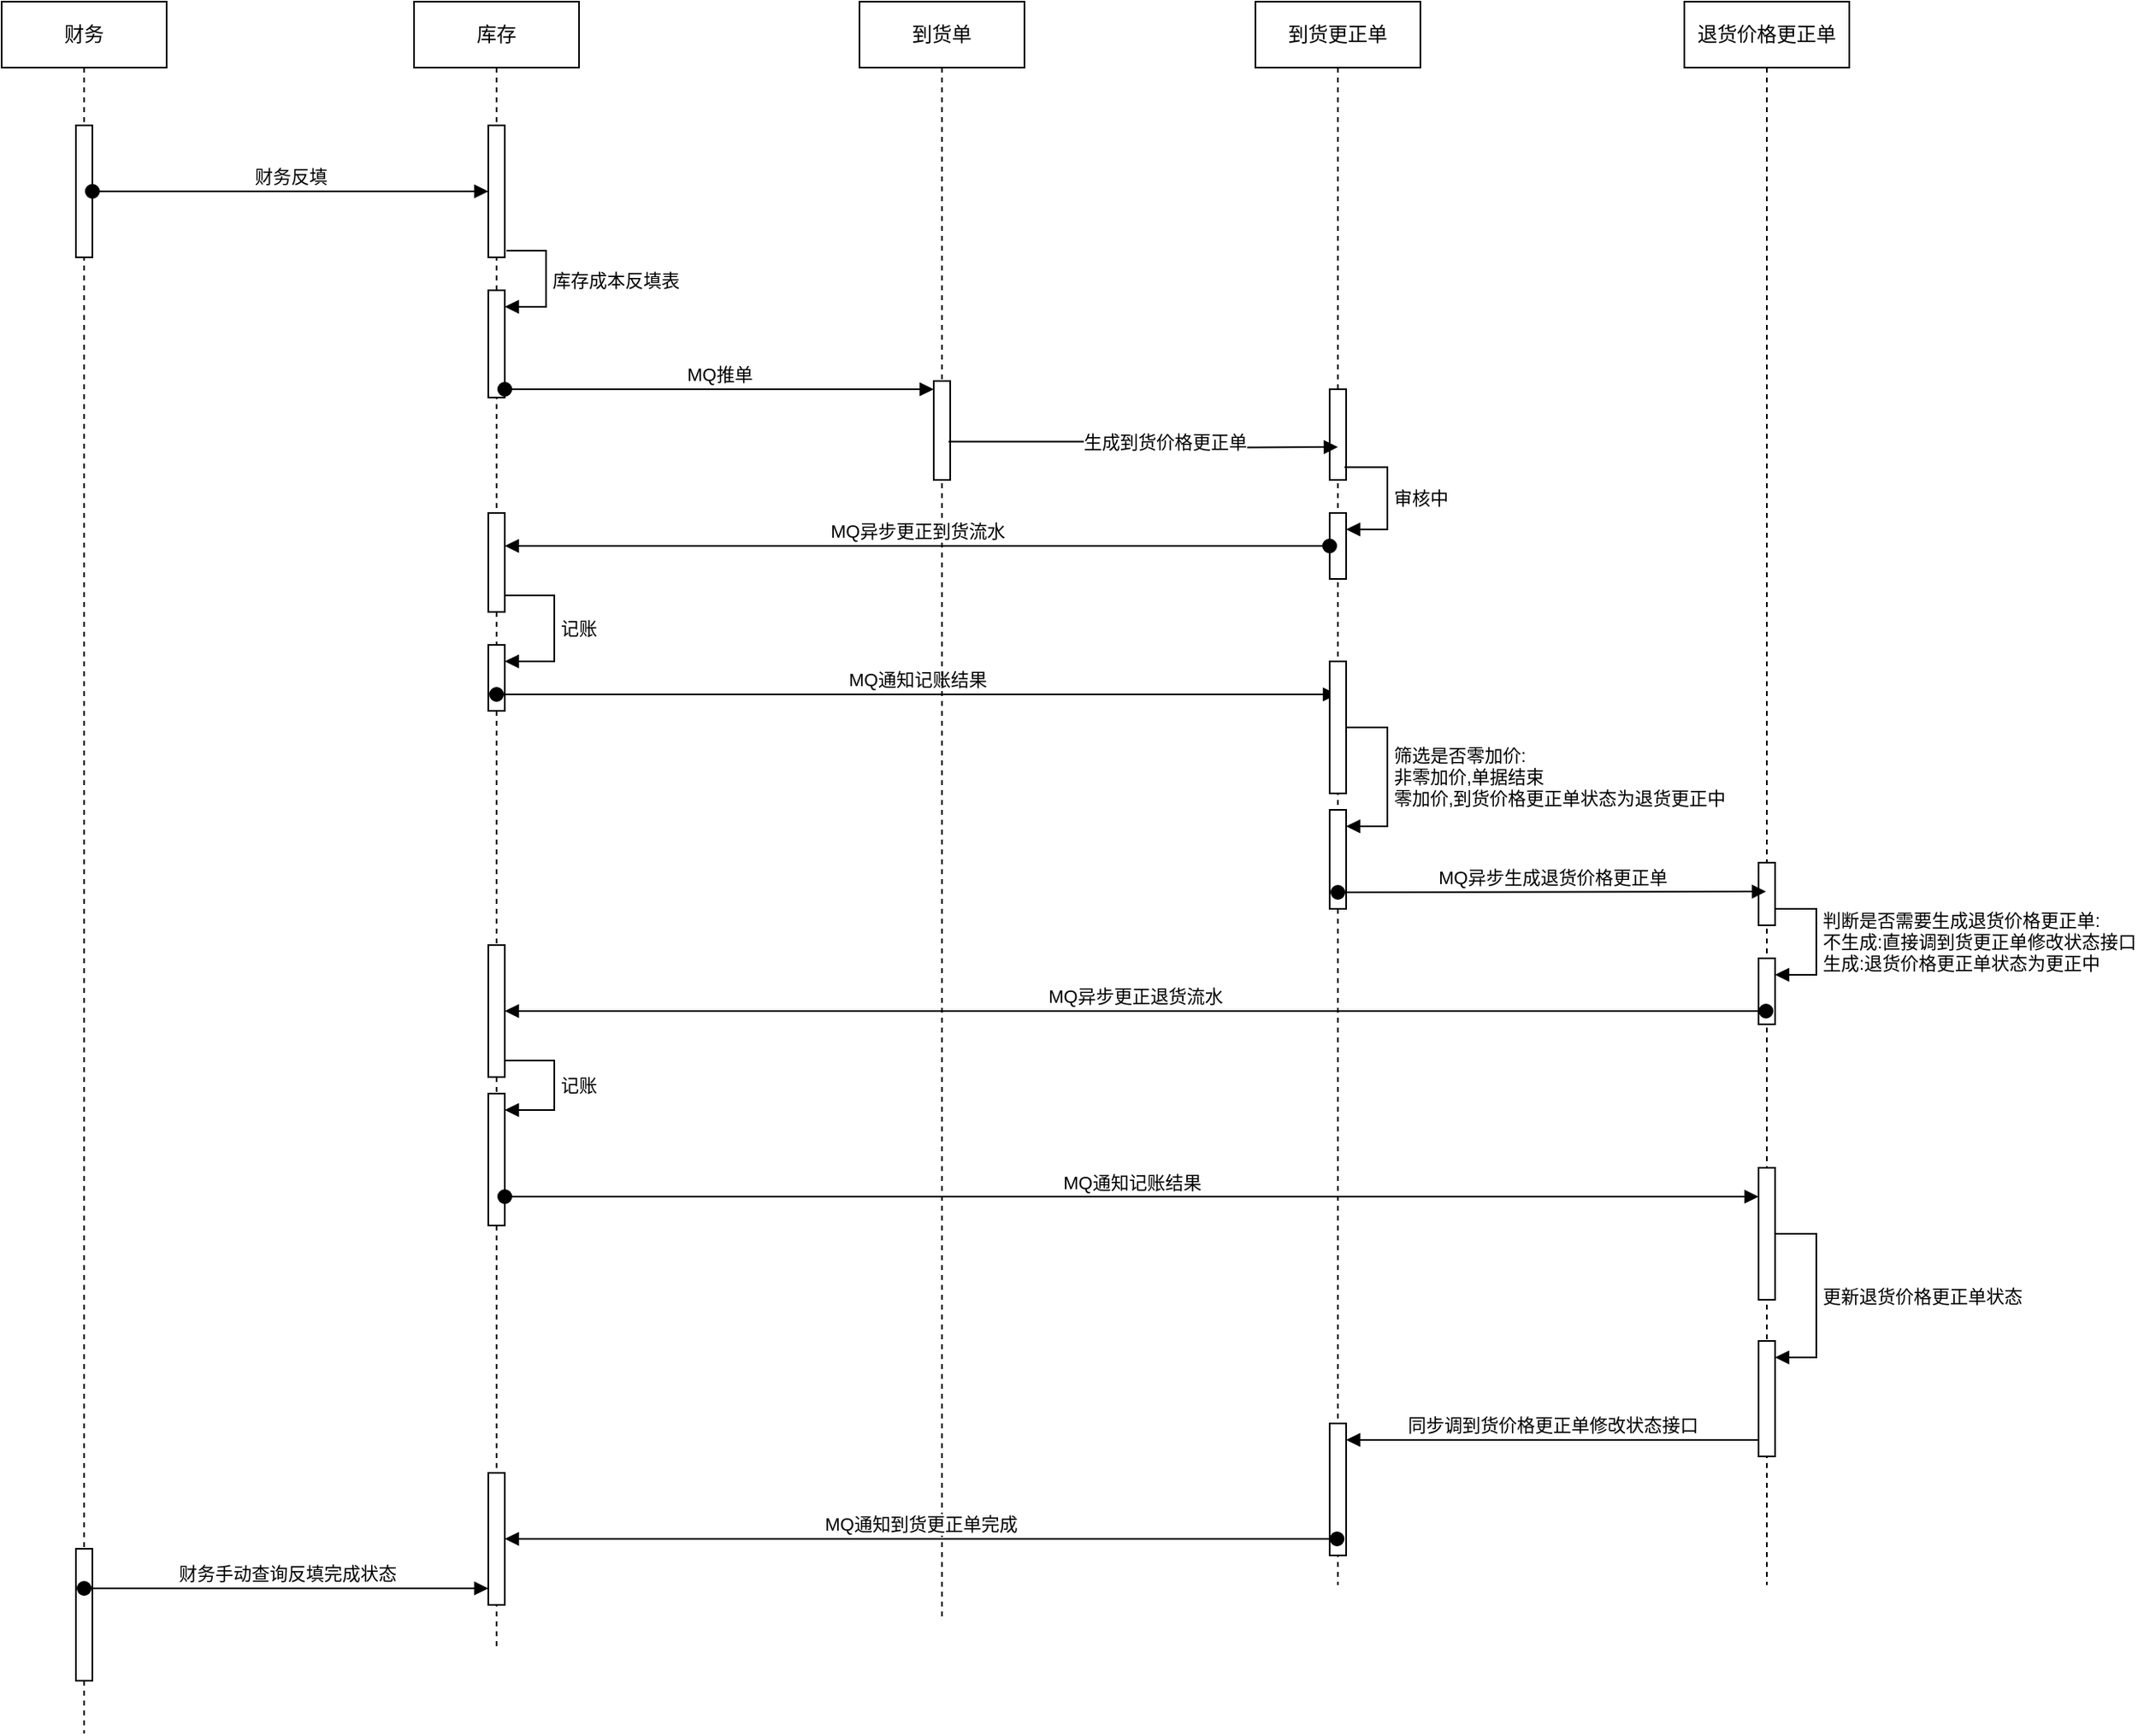 <mxfile version="21.1.4" type="github">
  <diagram id="prtHgNgQTEPvFCAcTncT" name="Page-1">
    <mxGraphModel dx="2501" dy="756" grid="1" gridSize="10" guides="1" tooltips="1" connect="1" arrows="1" fold="1" page="1" pageScale="1" pageWidth="827" pageHeight="1169" math="0" shadow="0">
      <root>
        <mxCell id="0" />
        <mxCell id="1" parent="0" />
        <mxCell id="2LRA-TsAU7x1MnGm1xn2-22" value="财务" style="shape=umlLifeline;perimeter=lifelinePerimeter;whiteSpace=wrap;html=1;container=1;collapsible=0;recursiveResize=0;outlineConnect=0;" parent="1" vertex="1">
          <mxGeometry x="-810" y="30" width="100" height="1050" as="geometry" />
        </mxCell>
        <mxCell id="2LRA-TsAU7x1MnGm1xn2-34" value="" style="html=1;points=[];perimeter=orthogonalPerimeter;outlineConnect=0;targetShapes=umlLifeline;portConstraint=eastwest;newEdgeStyle={&quot;edgeStyle&quot;:&quot;elbowEdgeStyle&quot;,&quot;elbow&quot;:&quot;vertical&quot;,&quot;curved&quot;:0,&quot;rounded&quot;:0};" parent="2LRA-TsAU7x1MnGm1xn2-22" vertex="1">
          <mxGeometry x="45" y="75" width="10" height="80" as="geometry" />
        </mxCell>
        <mxCell id="2LRA-TsAU7x1MnGm1xn2-69" value="" style="html=1;points=[];perimeter=orthogonalPerimeter;outlineConnect=0;targetShapes=umlLifeline;portConstraint=eastwest;newEdgeStyle={&quot;edgeStyle&quot;:&quot;elbowEdgeStyle&quot;,&quot;elbow&quot;:&quot;vertical&quot;,&quot;curved&quot;:0,&quot;rounded&quot;:0};" parent="2LRA-TsAU7x1MnGm1xn2-22" vertex="1">
          <mxGeometry x="45" y="938" width="10" height="80" as="geometry" />
        </mxCell>
        <mxCell id="2LRA-TsAU7x1MnGm1xn2-71" value="财务手动查询反填完成状态" style="html=1;verticalAlign=bottom;startArrow=oval;startFill=1;endArrow=block;startSize=8;edgeStyle=elbowEdgeStyle;elbow=vertical;curved=0;rounded=0;" parent="2LRA-TsAU7x1MnGm1xn2-22" target="2LRA-TsAU7x1MnGm1xn2-66" edge="1">
          <mxGeometry width="60" relative="1" as="geometry">
            <mxPoint x="50" y="962" as="sourcePoint" />
            <mxPoint x="110" y="962" as="targetPoint" />
          </mxGeometry>
        </mxCell>
        <mxCell id="2LRA-TsAU7x1MnGm1xn2-23" value="库存" style="shape=umlLifeline;perimeter=lifelinePerimeter;whiteSpace=wrap;html=1;container=1;collapsible=0;recursiveResize=0;outlineConnect=0;" parent="1" vertex="1">
          <mxGeometry x="-560" y="30" width="100" height="1000" as="geometry" />
        </mxCell>
        <mxCell id="2LRA-TsAU7x1MnGm1xn2-37" value="" style="html=1;points=[];perimeter=orthogonalPerimeter;outlineConnect=0;targetShapes=umlLifeline;portConstraint=eastwest;newEdgeStyle={&quot;edgeStyle&quot;:&quot;elbowEdgeStyle&quot;,&quot;elbow&quot;:&quot;vertical&quot;,&quot;curved&quot;:0,&quot;rounded&quot;:0};" parent="2LRA-TsAU7x1MnGm1xn2-23" vertex="1">
          <mxGeometry x="45" y="75" width="10" height="80" as="geometry" />
        </mxCell>
        <mxCell id="2LRA-TsAU7x1MnGm1xn2-41" value="" style="html=1;points=[];perimeter=orthogonalPerimeter;outlineConnect=0;targetShapes=umlLifeline;portConstraint=eastwest;newEdgeStyle={&quot;edgeStyle&quot;:&quot;elbowEdgeStyle&quot;,&quot;elbow&quot;:&quot;vertical&quot;,&quot;curved&quot;:0,&quot;rounded&quot;:0};" parent="2LRA-TsAU7x1MnGm1xn2-23" vertex="1">
          <mxGeometry x="45" y="175" width="10" height="65" as="geometry" />
        </mxCell>
        <mxCell id="2LRA-TsAU7x1MnGm1xn2-42" value="库存成本反填表" style="html=1;align=left;spacingLeft=2;endArrow=block;rounded=0;edgeStyle=orthogonalEdgeStyle;curved=0;rounded=0;exitX=1.1;exitY=0.95;exitDx=0;exitDy=0;exitPerimeter=0;" parent="2LRA-TsAU7x1MnGm1xn2-23" source="2LRA-TsAU7x1MnGm1xn2-37" target="2LRA-TsAU7x1MnGm1xn2-41" edge="1">
          <mxGeometry x="0.012" relative="1" as="geometry">
            <mxPoint x="50" y="155" as="sourcePoint" />
            <Array as="points">
              <mxPoint x="80" y="151" />
              <mxPoint x="80" y="185" />
            </Array>
            <mxPoint as="offset" />
          </mxGeometry>
        </mxCell>
        <mxCell id="2LRA-TsAU7x1MnGm1xn2-66" value="" style="html=1;points=[];perimeter=orthogonalPerimeter;outlineConnect=0;targetShapes=umlLifeline;portConstraint=eastwest;newEdgeStyle={&quot;edgeStyle&quot;:&quot;elbowEdgeStyle&quot;,&quot;elbow&quot;:&quot;vertical&quot;,&quot;curved&quot;:0,&quot;rounded&quot;:0};" parent="2LRA-TsAU7x1MnGm1xn2-23" vertex="1">
          <mxGeometry x="45" y="892" width="10" height="80" as="geometry" />
        </mxCell>
        <mxCell id="2LRA-TsAU7x1MnGm1xn2-75" value="" style="html=1;points=[];perimeter=orthogonalPerimeter;outlineConnect=0;targetShapes=umlLifeline;portConstraint=eastwest;newEdgeStyle={&quot;edgeStyle&quot;:&quot;elbowEdgeStyle&quot;,&quot;elbow&quot;:&quot;vertical&quot;,&quot;curved&quot;:0,&quot;rounded&quot;:0};" parent="2LRA-TsAU7x1MnGm1xn2-23" vertex="1">
          <mxGeometry x="45" y="310" width="10" height="60" as="geometry" />
        </mxCell>
        <mxCell id="2LRA-TsAU7x1MnGm1xn2-84" value="" style="html=1;points=[];perimeter=orthogonalPerimeter;outlineConnect=0;targetShapes=umlLifeline;portConstraint=eastwest;newEdgeStyle={&quot;edgeStyle&quot;:&quot;elbowEdgeStyle&quot;,&quot;elbow&quot;:&quot;vertical&quot;,&quot;curved&quot;:0,&quot;rounded&quot;:0};" parent="2LRA-TsAU7x1MnGm1xn2-23" vertex="1">
          <mxGeometry x="45" y="390" width="10" height="40" as="geometry" />
        </mxCell>
        <mxCell id="2LRA-TsAU7x1MnGm1xn2-85" value="记账" style="html=1;align=left;spacingLeft=2;endArrow=block;rounded=0;edgeStyle=orthogonalEdgeStyle;curved=0;rounded=0;" parent="2LRA-TsAU7x1MnGm1xn2-23" source="2LRA-TsAU7x1MnGm1xn2-75" target="2LRA-TsAU7x1MnGm1xn2-84" edge="1">
          <mxGeometry relative="1" as="geometry">
            <mxPoint x="55" y="390" as="sourcePoint" />
            <Array as="points">
              <mxPoint x="85" y="360" />
              <mxPoint x="85" y="400" />
            </Array>
            <mxPoint as="offset" />
          </mxGeometry>
        </mxCell>
        <mxCell id="2LRA-TsAU7x1MnGm1xn2-86" value="MQ通知记账结果" style="html=1;verticalAlign=bottom;startArrow=oval;startFill=1;endArrow=block;startSize=8;edgeStyle=elbowEdgeStyle;elbow=vertical;curved=0;rounded=0;" parent="2LRA-TsAU7x1MnGm1xn2-23" target="2LRA-TsAU7x1MnGm1xn2-32" edge="1">
          <mxGeometry width="60" relative="1" as="geometry">
            <mxPoint x="50" y="420" as="sourcePoint" />
            <mxPoint x="500" y="420" as="targetPoint" />
          </mxGeometry>
        </mxCell>
        <mxCell id="2LRA-TsAU7x1MnGm1xn2-24" value="到货单" style="shape=umlLifeline;perimeter=lifelinePerimeter;whiteSpace=wrap;html=1;container=1;collapsible=0;recursiveResize=0;outlineConnect=0;" parent="1" vertex="1">
          <mxGeometry x="-290" y="30" width="100" height="980" as="geometry" />
        </mxCell>
        <mxCell id="2LRA-TsAU7x1MnGm1xn2-45" value="" style="html=1;points=[];perimeter=orthogonalPerimeter;outlineConnect=0;targetShapes=umlLifeline;portConstraint=eastwest;newEdgeStyle={&quot;edgeStyle&quot;:&quot;elbowEdgeStyle&quot;,&quot;elbow&quot;:&quot;vertical&quot;,&quot;curved&quot;:0,&quot;rounded&quot;:0};" parent="2LRA-TsAU7x1MnGm1xn2-24" vertex="1">
          <mxGeometry x="45" y="230" width="10" height="60" as="geometry" />
        </mxCell>
        <mxCell id="2LRA-TsAU7x1MnGm1xn2-32" value="到货更正单" style="shape=umlLifeline;perimeter=lifelinePerimeter;whiteSpace=wrap;html=1;container=1;collapsible=0;recursiveResize=0;outlineConnect=0;" parent="1" vertex="1">
          <mxGeometry x="-50" y="30" width="100" height="960" as="geometry" />
        </mxCell>
        <mxCell id="2LRA-TsAU7x1MnGm1xn2-47" value="" style="html=1;points=[];perimeter=orthogonalPerimeter;outlineConnect=0;targetShapes=umlLifeline;portConstraint=eastwest;newEdgeStyle={&quot;edgeStyle&quot;:&quot;elbowEdgeStyle&quot;,&quot;elbow&quot;:&quot;vertical&quot;,&quot;curved&quot;:0,&quot;rounded&quot;:0};" parent="2LRA-TsAU7x1MnGm1xn2-32" vertex="1">
          <mxGeometry x="45" y="235" width="10" height="55" as="geometry" />
        </mxCell>
        <mxCell id="2LRA-TsAU7x1MnGm1xn2-63" value="" style="html=1;points=[];perimeter=orthogonalPerimeter;outlineConnect=0;targetShapes=umlLifeline;portConstraint=eastwest;newEdgeStyle={&quot;edgeStyle&quot;:&quot;elbowEdgeStyle&quot;,&quot;elbow&quot;:&quot;vertical&quot;,&quot;curved&quot;:0,&quot;rounded&quot;:0};" parent="2LRA-TsAU7x1MnGm1xn2-32" vertex="1">
          <mxGeometry x="45" y="862" width="10" height="80" as="geometry" />
        </mxCell>
        <mxCell id="2LRA-TsAU7x1MnGm1xn2-77" value="" style="html=1;points=[];perimeter=orthogonalPerimeter;outlineConnect=0;targetShapes=umlLifeline;portConstraint=eastwest;newEdgeStyle={&quot;edgeStyle&quot;:&quot;elbowEdgeStyle&quot;,&quot;elbow&quot;:&quot;vertical&quot;,&quot;curved&quot;:0,&quot;rounded&quot;:0};" parent="2LRA-TsAU7x1MnGm1xn2-32" vertex="1">
          <mxGeometry x="45" y="310" width="10" height="40" as="geometry" />
        </mxCell>
        <mxCell id="2LRA-TsAU7x1MnGm1xn2-78" value="审核中" style="html=1;align=left;spacingLeft=2;endArrow=block;rounded=0;edgeStyle=orthogonalEdgeStyle;curved=0;rounded=0;exitX=0.54;exitY=0.294;exitDx=0;exitDy=0;exitPerimeter=0;" parent="2LRA-TsAU7x1MnGm1xn2-32" source="2LRA-TsAU7x1MnGm1xn2-32" target="2LRA-TsAU7x1MnGm1xn2-77" edge="1">
          <mxGeometry relative="1" as="geometry">
            <mxPoint x="50" y="290" as="sourcePoint" />
            <Array as="points">
              <mxPoint x="80" y="282" />
              <mxPoint x="80" y="320" />
            </Array>
          </mxGeometry>
        </mxCell>
        <mxCell id="2LRA-TsAU7x1MnGm1xn2-87" value="" style="html=1;points=[];perimeter=orthogonalPerimeter;outlineConnect=0;targetShapes=umlLifeline;portConstraint=eastwest;newEdgeStyle={&quot;edgeStyle&quot;:&quot;elbowEdgeStyle&quot;,&quot;elbow&quot;:&quot;vertical&quot;,&quot;curved&quot;:0,&quot;rounded&quot;:0};" parent="2LRA-TsAU7x1MnGm1xn2-32" vertex="1">
          <mxGeometry x="45" y="400" width="10" height="80" as="geometry" />
        </mxCell>
        <mxCell id="2LRA-TsAU7x1MnGm1xn2-88" value="" style="html=1;points=[];perimeter=orthogonalPerimeter;outlineConnect=0;targetShapes=umlLifeline;portConstraint=eastwest;newEdgeStyle={&quot;edgeStyle&quot;:&quot;elbowEdgeStyle&quot;,&quot;elbow&quot;:&quot;vertical&quot;,&quot;curved&quot;:0,&quot;rounded&quot;:0};" parent="2LRA-TsAU7x1MnGm1xn2-32" vertex="1">
          <mxGeometry x="45" y="490" width="10" height="60" as="geometry" />
        </mxCell>
        <mxCell id="2LRA-TsAU7x1MnGm1xn2-89" value="筛选是否零加价:&lt;br&gt;非零加价,单据结束&lt;br&gt;零加价,到货价格更正单状态为退货更正中" style="html=1;align=left;spacingLeft=2;endArrow=block;rounded=0;edgeStyle=orthogonalEdgeStyle;curved=0;rounded=0;" parent="2LRA-TsAU7x1MnGm1xn2-32" source="2LRA-TsAU7x1MnGm1xn2-87" target="2LRA-TsAU7x1MnGm1xn2-88" edge="1">
          <mxGeometry relative="1" as="geometry">
            <mxPoint x="50" y="470" as="sourcePoint" />
            <Array as="points">
              <mxPoint x="80" y="440" />
              <mxPoint x="80" y="500" />
            </Array>
          </mxGeometry>
        </mxCell>
        <mxCell id="2LRA-TsAU7x1MnGm1xn2-33" value="退货价格更正单" style="shape=umlLifeline;perimeter=lifelinePerimeter;whiteSpace=wrap;html=1;container=1;collapsible=0;recursiveResize=0;outlineConnect=0;" parent="1" vertex="1">
          <mxGeometry x="210" y="30" width="100" height="960" as="geometry" />
        </mxCell>
        <mxCell id="2LRA-TsAU7x1MnGm1xn2-49" value="" style="html=1;points=[];perimeter=orthogonalPerimeter;outlineConnect=0;targetShapes=umlLifeline;portConstraint=eastwest;newEdgeStyle={&quot;edgeStyle&quot;:&quot;elbowEdgeStyle&quot;,&quot;elbow&quot;:&quot;vertical&quot;,&quot;curved&quot;:0,&quot;rounded&quot;:0};" parent="2LRA-TsAU7x1MnGm1xn2-33" vertex="1">
          <mxGeometry x="45" y="522" width="10" height="38" as="geometry" />
        </mxCell>
        <mxCell id="2LRA-TsAU7x1MnGm1xn2-59" value="" style="html=1;points=[];perimeter=orthogonalPerimeter;outlineConnect=0;targetShapes=umlLifeline;portConstraint=eastwest;newEdgeStyle={&quot;edgeStyle&quot;:&quot;elbowEdgeStyle&quot;,&quot;elbow&quot;:&quot;vertical&quot;,&quot;curved&quot;:0,&quot;rounded&quot;:0};" parent="2LRA-TsAU7x1MnGm1xn2-33" vertex="1">
          <mxGeometry x="45" y="707" width="10" height="80" as="geometry" />
        </mxCell>
        <mxCell id="2LRA-TsAU7x1MnGm1xn2-61" value="" style="html=1;points=[];perimeter=orthogonalPerimeter;outlineConnect=0;targetShapes=umlLifeline;portConstraint=eastwest;newEdgeStyle={&quot;edgeStyle&quot;:&quot;elbowEdgeStyle&quot;,&quot;elbow&quot;:&quot;vertical&quot;,&quot;curved&quot;:0,&quot;rounded&quot;:0};" parent="2LRA-TsAU7x1MnGm1xn2-33" vertex="1">
          <mxGeometry x="45" y="812" width="10" height="70" as="geometry" />
        </mxCell>
        <mxCell id="2LRA-TsAU7x1MnGm1xn2-62" value="更新退货价格更正单状态" style="html=1;align=left;spacingLeft=2;endArrow=block;rounded=0;edgeStyle=orthogonalEdgeStyle;curved=0;rounded=0;" parent="2LRA-TsAU7x1MnGm1xn2-33" source="2LRA-TsAU7x1MnGm1xn2-59" target="2LRA-TsAU7x1MnGm1xn2-61" edge="1">
          <mxGeometry relative="1" as="geometry">
            <mxPoint x="50" y="792" as="sourcePoint" />
            <Array as="points">
              <mxPoint x="80" y="747" />
              <mxPoint x="80" y="822" />
            </Array>
          </mxGeometry>
        </mxCell>
        <mxCell id="2LRA-TsAU7x1MnGm1xn2-90" value="" style="html=1;points=[];perimeter=orthogonalPerimeter;outlineConnect=0;targetShapes=umlLifeline;portConstraint=eastwest;newEdgeStyle={&quot;edgeStyle&quot;:&quot;elbowEdgeStyle&quot;,&quot;elbow&quot;:&quot;vertical&quot;,&quot;curved&quot;:0,&quot;rounded&quot;:0};" parent="2LRA-TsAU7x1MnGm1xn2-33" vertex="1">
          <mxGeometry x="45" y="580" width="10" height="40" as="geometry" />
        </mxCell>
        <mxCell id="2LRA-TsAU7x1MnGm1xn2-91" value="判断是否需要生成退货价格更正单:&lt;br&gt;不生成:直接调到货更正单修改状态接口&lt;br&gt;生成:退货价格更正单状态为更正中" style="html=1;align=left;spacingLeft=2;endArrow=block;rounded=0;edgeStyle=orthogonalEdgeStyle;curved=0;rounded=0;" parent="2LRA-TsAU7x1MnGm1xn2-33" source="2LRA-TsAU7x1MnGm1xn2-49" target="2LRA-TsAU7x1MnGm1xn2-90" edge="1">
          <mxGeometry relative="1" as="geometry">
            <mxPoint x="50" y="560" as="sourcePoint" />
            <Array as="points">
              <mxPoint x="80" y="550" />
              <mxPoint x="80" y="590" />
            </Array>
          </mxGeometry>
        </mxCell>
        <mxCell id="2LRA-TsAU7x1MnGm1xn2-38" value="财务反填" style="html=1;verticalAlign=bottom;startArrow=oval;endArrow=block;startSize=8;edgeStyle=elbowEdgeStyle;elbow=vertical;curved=0;rounded=0;" parent="1" source="2LRA-TsAU7x1MnGm1xn2-34" target="2LRA-TsAU7x1MnGm1xn2-37" edge="1">
          <mxGeometry relative="1" as="geometry">
            <mxPoint x="-755" y="220" as="sourcePoint" />
            <mxPoint x="-510" y="190" as="targetPoint" />
          </mxGeometry>
        </mxCell>
        <mxCell id="2LRA-TsAU7x1MnGm1xn2-46" value="MQ推单" style="html=1;verticalAlign=bottom;startArrow=oval;endArrow=block;startSize=8;edgeStyle=elbowEdgeStyle;elbow=vertical;curved=0;rounded=0;" parent="1" source="2LRA-TsAU7x1MnGm1xn2-41" target="2LRA-TsAU7x1MnGm1xn2-45" edge="1">
          <mxGeometry relative="1" as="geometry">
            <mxPoint x="-305" y="240" as="sourcePoint" />
          </mxGeometry>
        </mxCell>
        <mxCell id="2LRA-TsAU7x1MnGm1xn2-48" value="生成到货价格更正单" style="html=1;align=left;spacingLeft=2;endArrow=block;rounded=0;edgeStyle=orthogonalEdgeStyle;curved=0;rounded=0;exitX=0.9;exitY=0.613;exitDx=0;exitDy=0;exitPerimeter=0;" parent="1" source="2LRA-TsAU7x1MnGm1xn2-45" edge="1">
          <mxGeometry x="-0.348" relative="1" as="geometry">
            <mxPoint x="-240" y="293" as="sourcePoint" />
            <Array as="points" />
            <mxPoint y="300" as="targetPoint" />
            <mxPoint as="offset" />
          </mxGeometry>
        </mxCell>
        <mxCell id="2LRA-TsAU7x1MnGm1xn2-50" value="MQ异步生成退货价格更正单" style="html=1;verticalAlign=bottom;startArrow=oval;endArrow=block;startSize=8;edgeStyle=elbowEdgeStyle;elbow=vertical;curved=0;rounded=0;" parent="1" edge="1">
          <mxGeometry relative="1" as="geometry">
            <mxPoint y="570" as="sourcePoint" />
            <mxPoint x="259.5" y="569.176" as="targetPoint" />
          </mxGeometry>
        </mxCell>
        <mxCell id="2LRA-TsAU7x1MnGm1xn2-51" value="" style="html=1;points=[];perimeter=orthogonalPerimeter;outlineConnect=0;targetShapes=umlLifeline;portConstraint=eastwest;newEdgeStyle={&quot;edgeStyle&quot;:&quot;elbowEdgeStyle&quot;,&quot;elbow&quot;:&quot;vertical&quot;,&quot;curved&quot;:0,&quot;rounded&quot;:0};" parent="1" vertex="1">
          <mxGeometry x="-515" y="602" width="10" height="80" as="geometry" />
        </mxCell>
        <mxCell id="2LRA-TsAU7x1MnGm1xn2-54" value="MQ异步更正退货流水" style="html=1;verticalAlign=bottom;startArrow=oval;startFill=1;endArrow=block;startSize=8;edgeStyle=elbowEdgeStyle;elbow=vertical;curved=0;rounded=0;" parent="1" source="2LRA-TsAU7x1MnGm1xn2-33" target="2LRA-TsAU7x1MnGm1xn2-51" edge="1">
          <mxGeometry width="60" relative="1" as="geometry">
            <mxPoint x="259.5" y="642" as="sourcePoint" />
            <mxPoint x="-230" y="672" as="targetPoint" />
          </mxGeometry>
        </mxCell>
        <mxCell id="2LRA-TsAU7x1MnGm1xn2-57" value="" style="html=1;points=[];perimeter=orthogonalPerimeter;outlineConnect=0;targetShapes=umlLifeline;portConstraint=eastwest;newEdgeStyle={&quot;edgeStyle&quot;:&quot;elbowEdgeStyle&quot;,&quot;elbow&quot;:&quot;vertical&quot;,&quot;curved&quot;:0,&quot;rounded&quot;:0};" parent="1" vertex="1">
          <mxGeometry x="-515" y="692" width="10" height="80" as="geometry" />
        </mxCell>
        <mxCell id="2LRA-TsAU7x1MnGm1xn2-58" value="记账" style="html=1;align=left;spacingLeft=2;endArrow=block;rounded=0;edgeStyle=orthogonalEdgeStyle;curved=0;rounded=0;" parent="1" target="2LRA-TsAU7x1MnGm1xn2-57" edge="1">
          <mxGeometry relative="1" as="geometry">
            <mxPoint x="-505" y="672" as="sourcePoint" />
            <Array as="points">
              <mxPoint x="-475" y="702" />
            </Array>
          </mxGeometry>
        </mxCell>
        <mxCell id="2LRA-TsAU7x1MnGm1xn2-60" value="MQ通知记账结果" style="html=1;verticalAlign=bottom;startArrow=oval;endArrow=block;startSize=8;edgeStyle=elbowEdgeStyle;elbow=vertical;curved=0;rounded=0;" parent="1" source="2LRA-TsAU7x1MnGm1xn2-57" target="2LRA-TsAU7x1MnGm1xn2-59" edge="1">
          <mxGeometry relative="1" as="geometry">
            <mxPoint x="-305" y="752" as="sourcePoint" />
          </mxGeometry>
        </mxCell>
        <mxCell id="2LRA-TsAU7x1MnGm1xn2-65" value="同步调到货价格更正单修改状态接口" style="html=1;verticalAlign=bottom;endArrow=block;edgeStyle=elbowEdgeStyle;elbow=vertical;curved=0;rounded=0;" parent="1" source="2LRA-TsAU7x1MnGm1xn2-61" target="2LRA-TsAU7x1MnGm1xn2-63" edge="1">
          <mxGeometry width="80" relative="1" as="geometry">
            <mxPoint x="90" y="912" as="sourcePoint" />
            <mxPoint x="170" y="912" as="targetPoint" />
          </mxGeometry>
        </mxCell>
        <mxCell id="2LRA-TsAU7x1MnGm1xn2-68" value="MQ通知到货更正单完成" style="html=1;verticalAlign=bottom;startArrow=oval;startFill=1;endArrow=block;startSize=8;edgeStyle=elbowEdgeStyle;elbow=vertical;curved=0;rounded=0;" parent="1" target="2LRA-TsAU7x1MnGm1xn2-66" edge="1">
          <mxGeometry width="60" relative="1" as="geometry">
            <mxPoint x="-0.5" y="962" as="sourcePoint" />
            <mxPoint x="-340" y="942" as="targetPoint" />
          </mxGeometry>
        </mxCell>
        <mxCell id="2LRA-TsAU7x1MnGm1xn2-79" value="MQ异步更正到货流水" style="html=1;verticalAlign=bottom;startArrow=oval;startFill=1;endArrow=block;startSize=8;edgeStyle=elbowEdgeStyle;elbow=vertical;curved=0;rounded=0;" parent="1" source="2LRA-TsAU7x1MnGm1xn2-77" target="2LRA-TsAU7x1MnGm1xn2-75" edge="1">
          <mxGeometry width="60" relative="1" as="geometry">
            <mxPoint x="-140" y="400" as="sourcePoint" />
            <mxPoint x="-80" y="400" as="targetPoint" />
          </mxGeometry>
        </mxCell>
      </root>
    </mxGraphModel>
  </diagram>
</mxfile>
